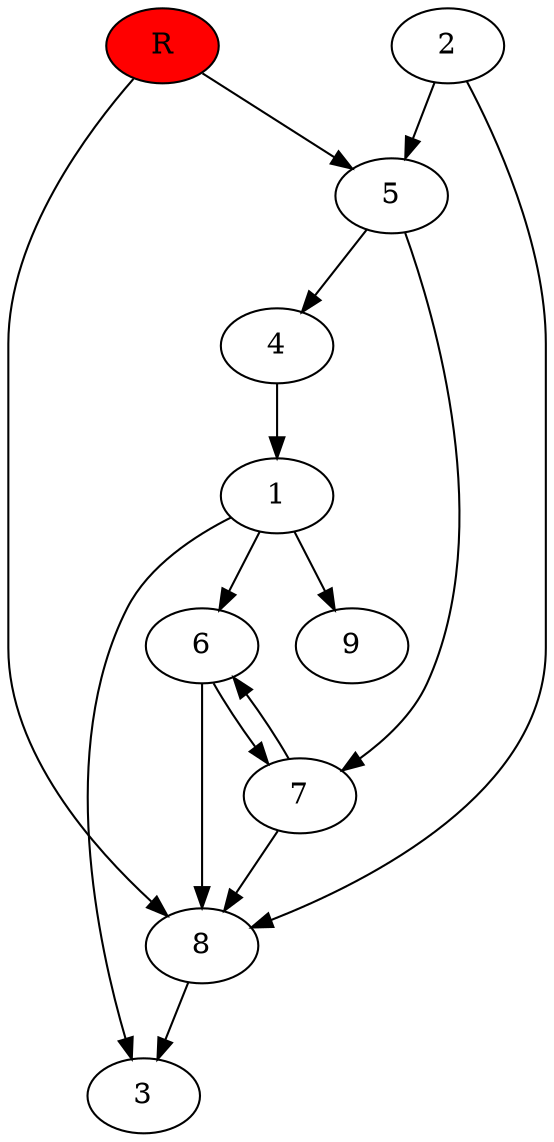 digraph prb6204 {
	1
	2
	3
	4
	5
	6
	7
	8
	R [fillcolor="#ff0000" style=filled]
	1 -> 3
	1 -> 6
	1 -> 9
	2 -> 5
	2 -> 8
	4 -> 1
	5 -> 4
	5 -> 7
	6 -> 7
	6 -> 8
	7 -> 6
	7 -> 8
	8 -> 3
	R -> 5
	R -> 8
}
